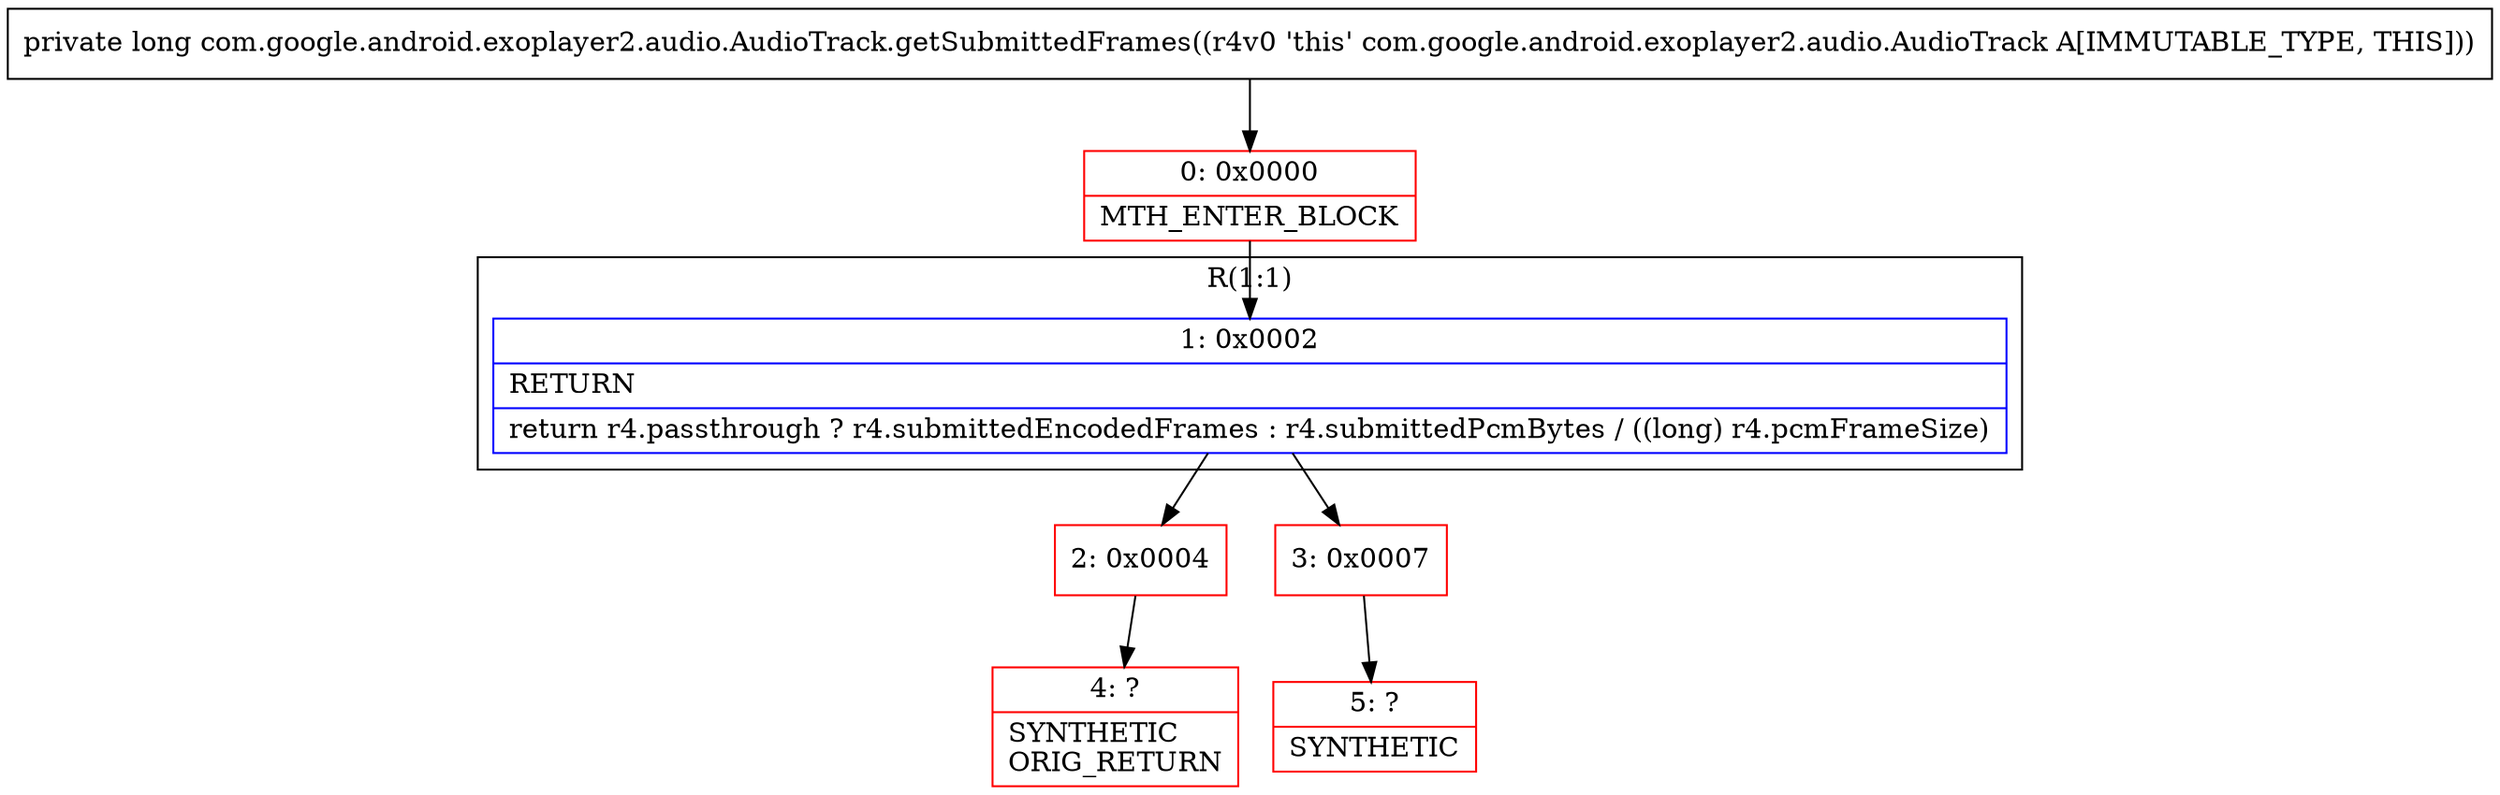 digraph "CFG forcom.google.android.exoplayer2.audio.AudioTrack.getSubmittedFrames()J" {
subgraph cluster_Region_953411756 {
label = "R(1:1)";
node [shape=record,color=blue];
Node_1 [shape=record,label="{1\:\ 0x0002|RETURN\l|return r4.passthrough ? r4.submittedEncodedFrames : r4.submittedPcmBytes \/ ((long) r4.pcmFrameSize)\l}"];
}
Node_0 [shape=record,color=red,label="{0\:\ 0x0000|MTH_ENTER_BLOCK\l}"];
Node_2 [shape=record,color=red,label="{2\:\ 0x0004}"];
Node_3 [shape=record,color=red,label="{3\:\ 0x0007}"];
Node_4 [shape=record,color=red,label="{4\:\ ?|SYNTHETIC\lORIG_RETURN\l}"];
Node_5 [shape=record,color=red,label="{5\:\ ?|SYNTHETIC\l}"];
MethodNode[shape=record,label="{private long com.google.android.exoplayer2.audio.AudioTrack.getSubmittedFrames((r4v0 'this' com.google.android.exoplayer2.audio.AudioTrack A[IMMUTABLE_TYPE, THIS])) }"];
MethodNode -> Node_0;
Node_1 -> Node_2;
Node_1 -> Node_3;
Node_0 -> Node_1;
Node_2 -> Node_4;
Node_3 -> Node_5;
}

